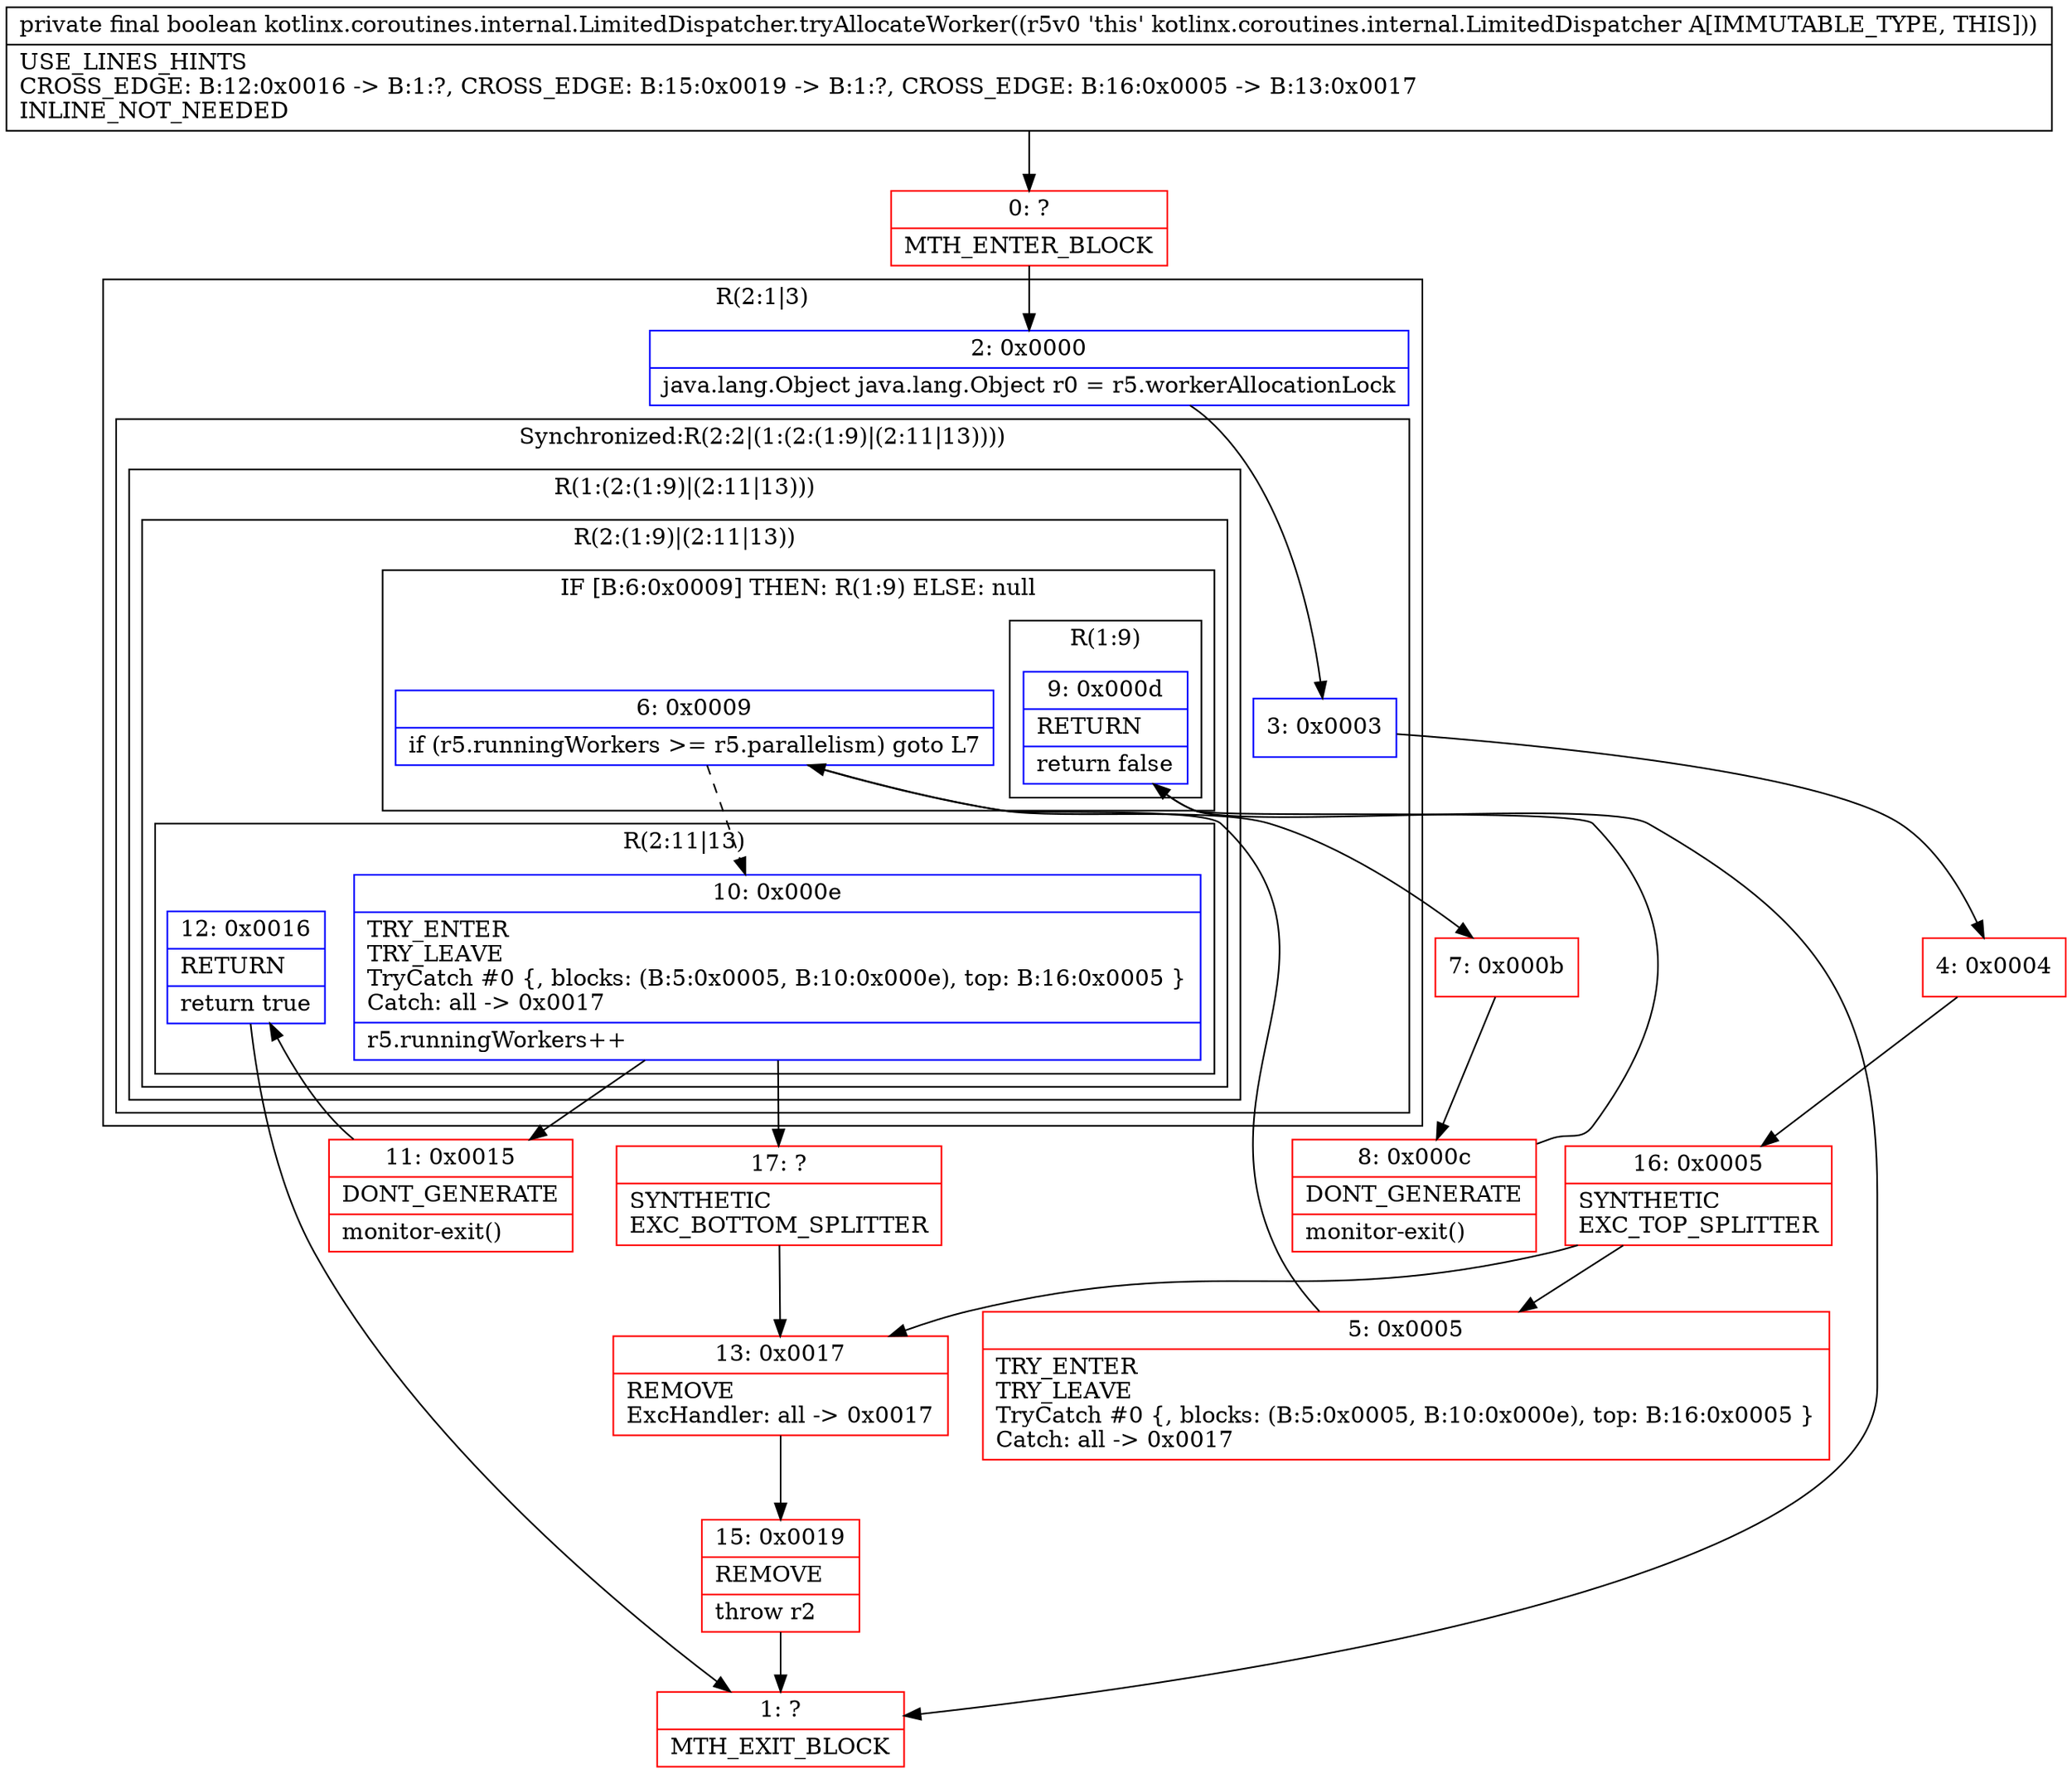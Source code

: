 digraph "CFG forkotlinx.coroutines.internal.LimitedDispatcher.tryAllocateWorker()Z" {
subgraph cluster_Region_1971953995 {
label = "R(2:1|3)";
node [shape=record,color=blue];
Node_2 [shape=record,label="{2\:\ 0x0000|java.lang.Object java.lang.Object r0 = r5.workerAllocationLock\l}"];
subgraph cluster_SynchronizedRegion_1302496844 {
label = "Synchronized:R(2:2|(1:(2:(1:9)|(2:11|13))))";
node [shape=record,color=blue];
Node_3 [shape=record,label="{3\:\ 0x0003}"];
subgraph cluster_Region_1818374109 {
label = "R(1:(2:(1:9)|(2:11|13)))";
node [shape=record,color=blue];
subgraph cluster_Region_242402936 {
label = "R(2:(1:9)|(2:11|13))";
node [shape=record,color=blue];
subgraph cluster_IfRegion_1692235053 {
label = "IF [B:6:0x0009] THEN: R(1:9) ELSE: null";
node [shape=record,color=blue];
Node_6 [shape=record,label="{6\:\ 0x0009|if (r5.runningWorkers \>= r5.parallelism) goto L7\l}"];
subgraph cluster_Region_1534906809 {
label = "R(1:9)";
node [shape=record,color=blue];
Node_9 [shape=record,label="{9\:\ 0x000d|RETURN\l|return false\l}"];
}
}
subgraph cluster_Region_639439308 {
label = "R(2:11|13)";
node [shape=record,color=blue];
Node_10 [shape=record,label="{10\:\ 0x000e|TRY_ENTER\lTRY_LEAVE\lTryCatch #0 \{, blocks: (B:5:0x0005, B:10:0x000e), top: B:16:0x0005 \}\lCatch: all \-\> 0x0017\l|r5.runningWorkers++\l}"];
Node_12 [shape=record,label="{12\:\ 0x0016|RETURN\l|return true\l}"];
}
}
}
}
}
Node_0 [shape=record,color=red,label="{0\:\ ?|MTH_ENTER_BLOCK\l}"];
Node_4 [shape=record,color=red,label="{4\:\ 0x0004}"];
Node_16 [shape=record,color=red,label="{16\:\ 0x0005|SYNTHETIC\lEXC_TOP_SPLITTER\l}"];
Node_5 [shape=record,color=red,label="{5\:\ 0x0005|TRY_ENTER\lTRY_LEAVE\lTryCatch #0 \{, blocks: (B:5:0x0005, B:10:0x000e), top: B:16:0x0005 \}\lCatch: all \-\> 0x0017\l}"];
Node_7 [shape=record,color=red,label="{7\:\ 0x000b}"];
Node_8 [shape=record,color=red,label="{8\:\ 0x000c|DONT_GENERATE\l|monitor\-exit()\l}"];
Node_1 [shape=record,color=red,label="{1\:\ ?|MTH_EXIT_BLOCK\l}"];
Node_11 [shape=record,color=red,label="{11\:\ 0x0015|DONT_GENERATE\l|monitor\-exit()\l}"];
Node_17 [shape=record,color=red,label="{17\:\ ?|SYNTHETIC\lEXC_BOTTOM_SPLITTER\l}"];
Node_13 [shape=record,color=red,label="{13\:\ 0x0017|REMOVE\lExcHandler: all \-\> 0x0017\l}"];
Node_15 [shape=record,color=red,label="{15\:\ 0x0019|REMOVE\l|throw r2\l}"];
MethodNode[shape=record,label="{private final boolean kotlinx.coroutines.internal.LimitedDispatcher.tryAllocateWorker((r5v0 'this' kotlinx.coroutines.internal.LimitedDispatcher A[IMMUTABLE_TYPE, THIS]))  | USE_LINES_HINTS\lCROSS_EDGE: B:12:0x0016 \-\> B:1:?, CROSS_EDGE: B:15:0x0019 \-\> B:1:?, CROSS_EDGE: B:16:0x0005 \-\> B:13:0x0017\lINLINE_NOT_NEEDED\l}"];
MethodNode -> Node_0;Node_2 -> Node_3;
Node_3 -> Node_4;
Node_6 -> Node_7;
Node_6 -> Node_10[style=dashed];
Node_9 -> Node_1;
Node_10 -> Node_11;
Node_10 -> Node_17;
Node_12 -> Node_1;
Node_0 -> Node_2;
Node_4 -> Node_16;
Node_16 -> Node_5;
Node_16 -> Node_13;
Node_5 -> Node_6;
Node_7 -> Node_8;
Node_8 -> Node_9;
Node_11 -> Node_12;
Node_17 -> Node_13;
Node_13 -> Node_15;
Node_15 -> Node_1;
}

